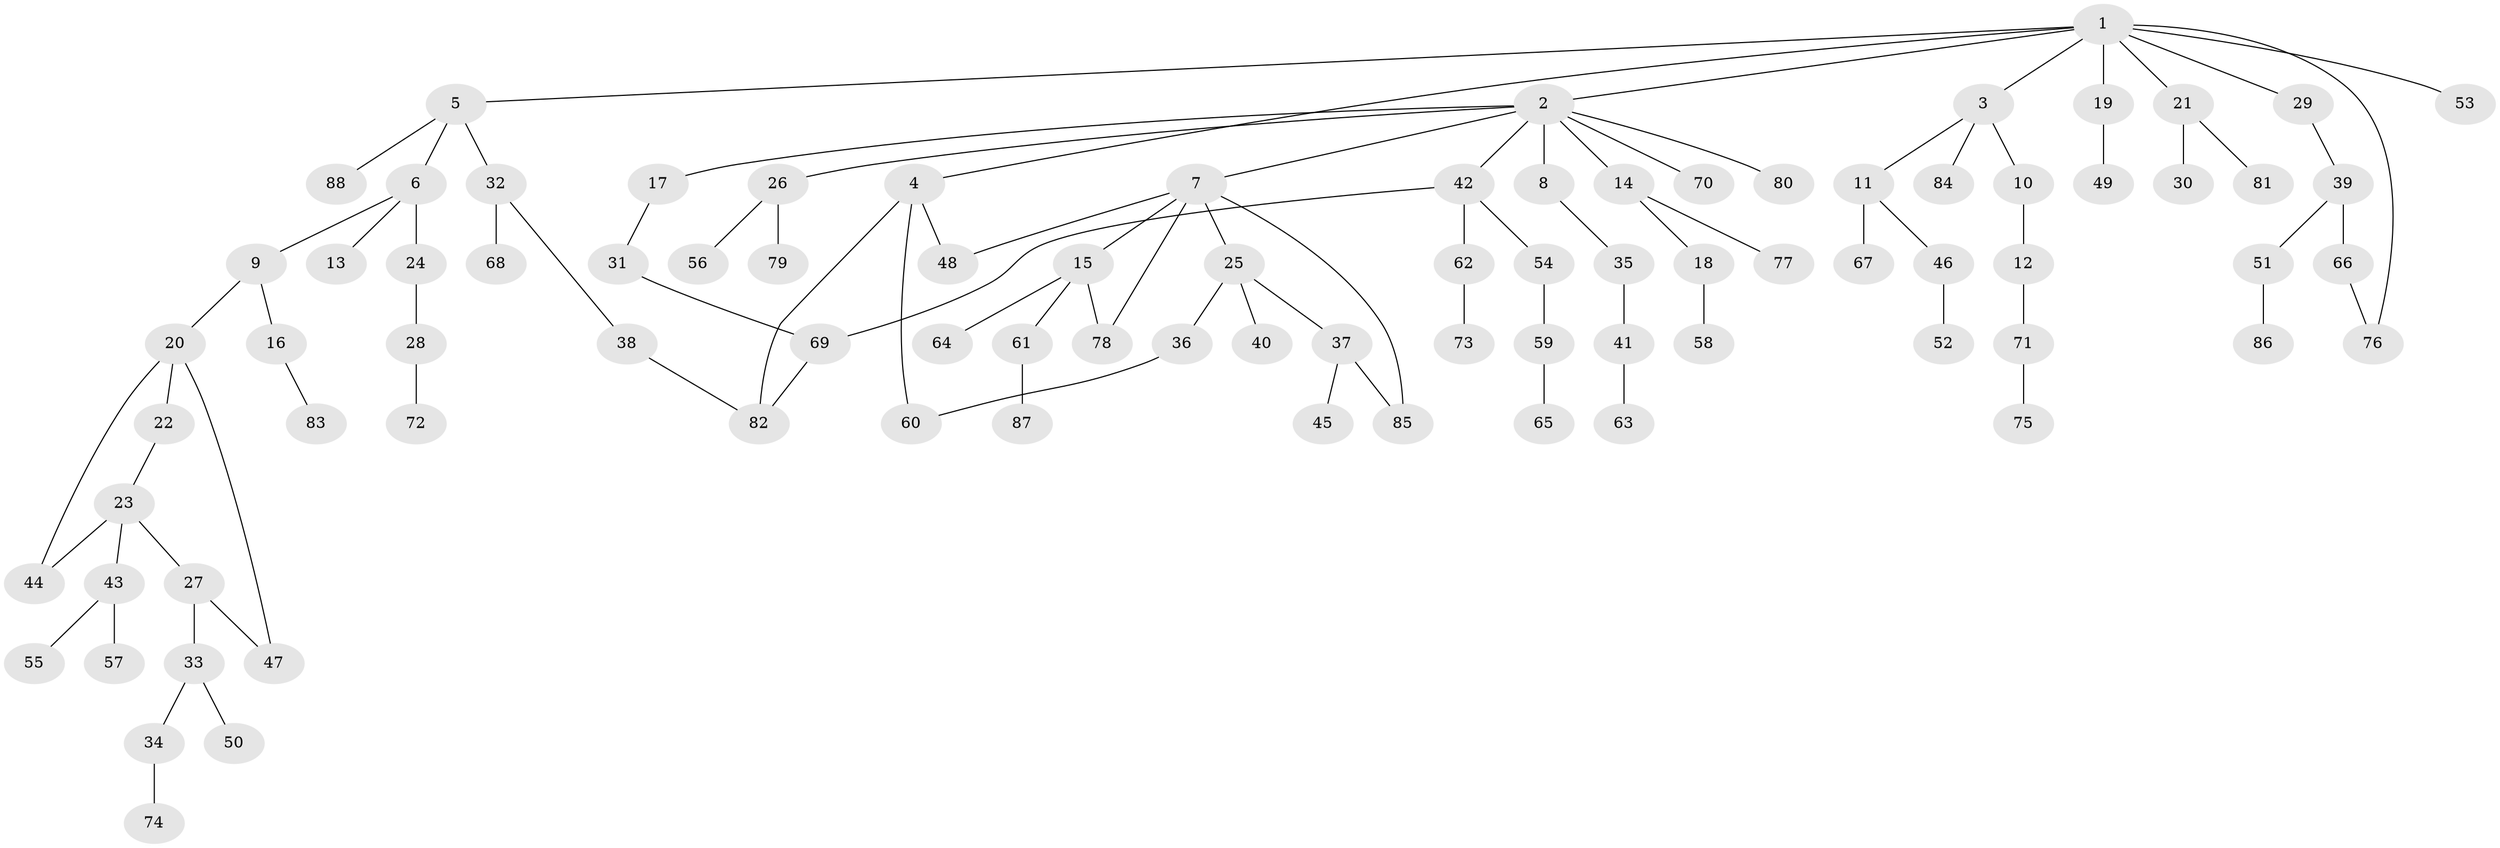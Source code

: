 // coarse degree distribution, {8: 0.019230769230769232, 9: 0.019230769230769232, 4: 0.07692307692307693, 3: 0.1346153846153846, 7: 0.019230769230769232, 2: 0.25, 5: 0.019230769230769232, 1: 0.46153846153846156}
// Generated by graph-tools (version 1.1) at 2025/17/03/04/25 18:17:00]
// undirected, 88 vertices, 97 edges
graph export_dot {
graph [start="1"]
  node [color=gray90,style=filled];
  1;
  2;
  3;
  4;
  5;
  6;
  7;
  8;
  9;
  10;
  11;
  12;
  13;
  14;
  15;
  16;
  17;
  18;
  19;
  20;
  21;
  22;
  23;
  24;
  25;
  26;
  27;
  28;
  29;
  30;
  31;
  32;
  33;
  34;
  35;
  36;
  37;
  38;
  39;
  40;
  41;
  42;
  43;
  44;
  45;
  46;
  47;
  48;
  49;
  50;
  51;
  52;
  53;
  54;
  55;
  56;
  57;
  58;
  59;
  60;
  61;
  62;
  63;
  64;
  65;
  66;
  67;
  68;
  69;
  70;
  71;
  72;
  73;
  74;
  75;
  76;
  77;
  78;
  79;
  80;
  81;
  82;
  83;
  84;
  85;
  86;
  87;
  88;
  1 -- 2;
  1 -- 3;
  1 -- 4;
  1 -- 5;
  1 -- 19;
  1 -- 21;
  1 -- 29;
  1 -- 53;
  1 -- 76;
  2 -- 7;
  2 -- 8;
  2 -- 14;
  2 -- 17;
  2 -- 26;
  2 -- 42;
  2 -- 70;
  2 -- 80;
  3 -- 10;
  3 -- 11;
  3 -- 84;
  4 -- 48;
  4 -- 60;
  4 -- 82;
  5 -- 6;
  5 -- 32;
  5 -- 88;
  6 -- 9;
  6 -- 13;
  6 -- 24;
  7 -- 15;
  7 -- 25;
  7 -- 85;
  7 -- 48;
  7 -- 78;
  8 -- 35;
  9 -- 16;
  9 -- 20;
  10 -- 12;
  11 -- 46;
  11 -- 67;
  12 -- 71;
  14 -- 18;
  14 -- 77;
  15 -- 61;
  15 -- 64;
  15 -- 78;
  16 -- 83;
  17 -- 31;
  18 -- 58;
  19 -- 49;
  20 -- 22;
  20 -- 44;
  20 -- 47;
  21 -- 30;
  21 -- 81;
  22 -- 23;
  23 -- 27;
  23 -- 43;
  23 -- 44;
  24 -- 28;
  25 -- 36;
  25 -- 37;
  25 -- 40;
  26 -- 56;
  26 -- 79;
  27 -- 33;
  27 -- 47;
  28 -- 72;
  29 -- 39;
  31 -- 69;
  32 -- 38;
  32 -- 68;
  33 -- 34;
  33 -- 50;
  34 -- 74;
  35 -- 41;
  36 -- 60;
  37 -- 45;
  37 -- 85;
  38 -- 82;
  39 -- 51;
  39 -- 66;
  41 -- 63;
  42 -- 54;
  42 -- 62;
  42 -- 69;
  43 -- 55;
  43 -- 57;
  46 -- 52;
  51 -- 86;
  54 -- 59;
  59 -- 65;
  61 -- 87;
  62 -- 73;
  66 -- 76;
  69 -- 82;
  71 -- 75;
}
